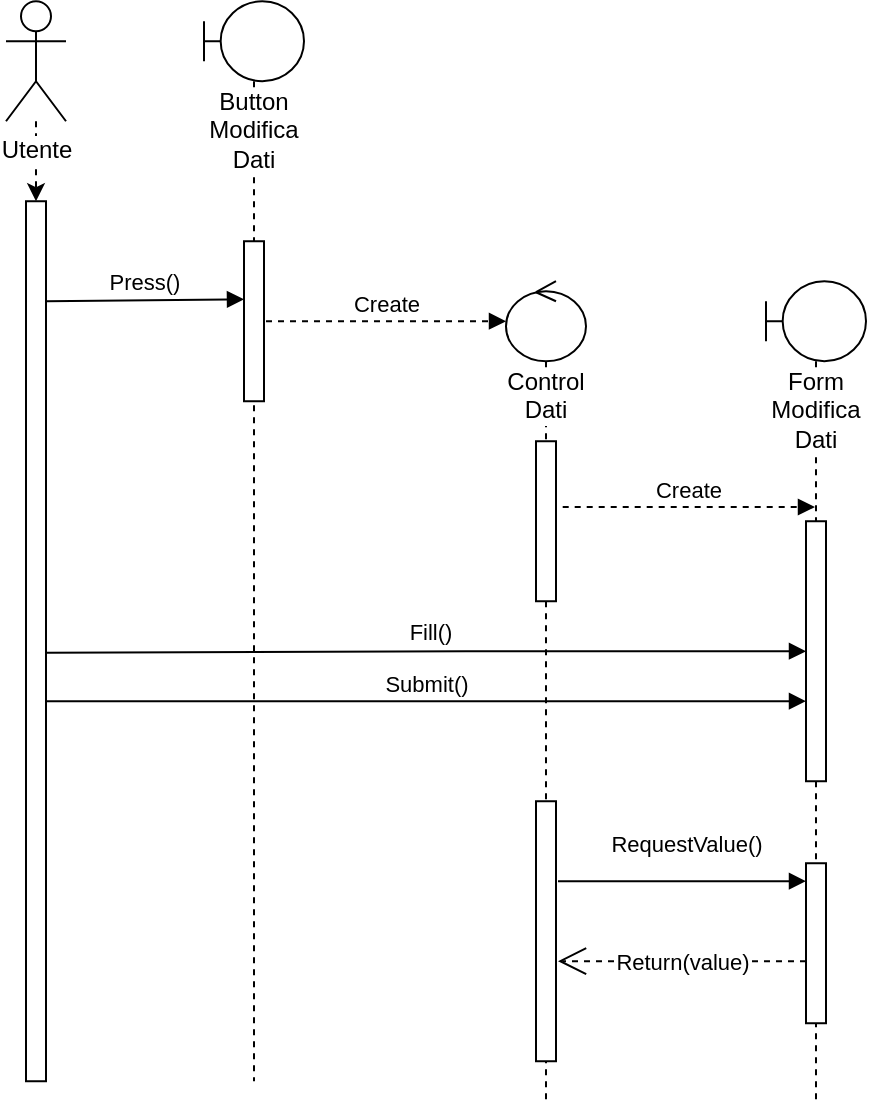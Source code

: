 <mxfile version="12.1.1" type="device" pages="1"><diagram id="o9PhKf0zJQkcECVYMPSk" name="Page-1"><mxGraphModel dx="754" dy="346" grid="1" gridSize="10" guides="1" tooltips="1" connect="1" arrows="1" fold="1" page="1" pageScale="1" pageWidth="827" pageHeight="1169" math="0" shadow="0"><root><mxCell id="0"/><mxCell id="1" parent="0"/><mxCell id="h-FPm5FSculwxlVUr0Z4-89" style="edgeStyle=orthogonalEdgeStyle;rounded=0;orthogonalLoop=1;jettySize=auto;html=1;dashed=1;" edge="1" parent="1" source="h-FPm5FSculwxlVUr0Z4-90" target="h-FPm5FSculwxlVUr0Z4-91"><mxGeometry relative="1" as="geometry"/></mxCell><mxCell id="h-FPm5FSculwxlVUr0Z4-90" value="Utente" style="shape=umlActor;verticalLabelPosition=bottom;labelBackgroundColor=#ffffff;verticalAlign=top;html=1;outlineConnect=0;" vertex="1" parent="1"><mxGeometry x="40" y="38.621" width="30" height="60" as="geometry"/></mxCell><mxCell id="h-FPm5FSculwxlVUr0Z4-91" value="" style="html=1;points=[];perimeter=orthogonalPerimeter;" vertex="1" parent="1"><mxGeometry x="50" y="138.621" width="10" height="440" as="geometry"/></mxCell><mxCell id="h-FPm5FSculwxlVUr0Z4-92" value="Button Modifica&lt;br&gt;Dati" style="shape=umlLifeline;participant=umlBoundary;perimeter=lifelinePerimeter;whiteSpace=wrap;html=1;container=1;collapsible=0;recursiveResize=0;verticalAlign=top;spacingTop=36;labelBackgroundColor=#ffffff;outlineConnect=0;size=40;" vertex="1" parent="1"><mxGeometry x="139" y="38.621" width="50" height="540" as="geometry"/></mxCell><mxCell id="h-FPm5FSculwxlVUr0Z4-93" value="" style="html=1;points=[];perimeter=orthogonalPerimeter;" vertex="1" parent="h-FPm5FSculwxlVUr0Z4-92"><mxGeometry x="20" y="120" width="10" height="80" as="geometry"/></mxCell><mxCell id="h-FPm5FSculwxlVUr0Z4-94" value="Create" style="html=1;verticalAlign=bottom;endArrow=block;dashed=1;" edge="1" parent="h-FPm5FSculwxlVUr0Z4-92"><mxGeometry width="80" relative="1" as="geometry"><mxPoint x="31" y="160" as="sourcePoint"/><mxPoint x="151" y="160" as="targetPoint"/></mxGeometry></mxCell><mxCell id="h-FPm5FSculwxlVUr0Z4-95" value="Press()" style="html=1;verticalAlign=bottom;endArrow=block;entryX=0;entryY=0.363;entryDx=0;entryDy=0;entryPerimeter=0;" edge="1" parent="1" target="h-FPm5FSculwxlVUr0Z4-93"><mxGeometry width="80" relative="1" as="geometry"><mxPoint x="60" y="188.621" as="sourcePoint"/><mxPoint x="156" y="184.621" as="targetPoint"/></mxGeometry></mxCell><mxCell id="h-FPm5FSculwxlVUr0Z4-96" value="Control&lt;br&gt;Dati" style="shape=umlLifeline;participant=umlControl;perimeter=lifelinePerimeter;whiteSpace=wrap;html=1;container=1;collapsible=0;recursiveResize=0;verticalAlign=top;spacingTop=36;labelBackgroundColor=#ffffff;outlineConnect=0;" vertex="1" parent="1"><mxGeometry x="290" y="178.621" width="40" height="410" as="geometry"/></mxCell><mxCell id="h-FPm5FSculwxlVUr0Z4-97" value="" style="html=1;points=[];perimeter=orthogonalPerimeter;" vertex="1" parent="h-FPm5FSculwxlVUr0Z4-96"><mxGeometry x="15" y="80" width="10" height="80" as="geometry"/></mxCell><mxCell id="h-FPm5FSculwxlVUr0Z4-98" value="" style="html=1;points=[];perimeter=orthogonalPerimeter;" vertex="1" parent="h-FPm5FSculwxlVUr0Z4-96"><mxGeometry x="15" y="260" width="10" height="130" as="geometry"/></mxCell><mxCell id="h-FPm5FSculwxlVUr0Z4-99" value="Form&lt;br&gt;Modifica&lt;br&gt;Dati&lt;br&gt;" style="shape=umlLifeline;participant=umlBoundary;perimeter=lifelinePerimeter;whiteSpace=wrap;html=1;container=1;collapsible=0;recursiveResize=0;verticalAlign=top;spacingTop=36;labelBackgroundColor=#ffffff;outlineConnect=0;" vertex="1" parent="1"><mxGeometry x="420" y="178.621" width="50" height="410" as="geometry"/></mxCell><mxCell id="h-FPm5FSculwxlVUr0Z4-100" value="" style="html=1;points=[];perimeter=orthogonalPerimeter;" vertex="1" parent="h-FPm5FSculwxlVUr0Z4-99"><mxGeometry x="20" y="120" width="10" height="130" as="geometry"/></mxCell><mxCell id="h-FPm5FSculwxlVUr0Z4-101" value="" style="html=1;points=[];perimeter=orthogonalPerimeter;" vertex="1" parent="h-FPm5FSculwxlVUr0Z4-99"><mxGeometry x="20" y="291" width="10" height="80" as="geometry"/></mxCell><mxCell id="h-FPm5FSculwxlVUr0Z4-102" value="Create" style="html=1;verticalAlign=bottom;endArrow=block;dashed=1;exitX=1.335;exitY=0.411;exitDx=0;exitDy=0;exitPerimeter=0;" edge="1" parent="1" source="h-FPm5FSculwxlVUr0Z4-97" target="h-FPm5FSculwxlVUr0Z4-99"><mxGeometry width="80" relative="1" as="geometry"><mxPoint x="304" y="218.621" as="sourcePoint"/><mxPoint x="419" y="218.621" as="targetPoint"/></mxGeometry></mxCell><mxCell id="h-FPm5FSculwxlVUr0Z4-103" value="Submit()" style="html=1;verticalAlign=bottom;endArrow=block;entryX=0;entryY=0.692;entryDx=0;entryDy=0;entryPerimeter=0;" edge="1" parent="1" source="h-FPm5FSculwxlVUr0Z4-91" target="h-FPm5FSculwxlVUr0Z4-100"><mxGeometry width="80" relative="1" as="geometry"><mxPoint x="60" y="278.621" as="sourcePoint"/><mxPoint x="140" y="278.621" as="targetPoint"/></mxGeometry></mxCell><mxCell id="h-FPm5FSculwxlVUr0Z4-104" value="Fill()" style="html=1;verticalAlign=bottom;endArrow=block;exitX=1.033;exitY=0.513;exitDx=0;exitDy=0;exitPerimeter=0;" edge="1" parent="1" source="h-FPm5FSculwxlVUr0Z4-91" target="h-FPm5FSculwxlVUr0Z4-100"><mxGeometry x="0.01" y="1" width="80" relative="1" as="geometry"><mxPoint x="60" y="298.621" as="sourcePoint"/><mxPoint x="416" y="300.621" as="targetPoint"/><mxPoint as="offset"/><Array as="points"><mxPoint x="280" y="363.621"/></Array></mxGeometry></mxCell><mxCell id="h-FPm5FSculwxlVUr0Z4-105" value="RequestValue()" style="html=1;verticalAlign=bottom;endArrow=block;entryX=0;entryY=0.112;entryDx=0;entryDy=0;entryPerimeter=0;" edge="1" parent="1" target="h-FPm5FSculwxlVUr0Z4-101"><mxGeometry x="0.032" y="10" width="80" relative="1" as="geometry"><mxPoint x="316" y="478.621" as="sourcePoint"/><mxPoint x="440" y="480.621" as="targetPoint"/><mxPoint as="offset"/></mxGeometry></mxCell><mxCell id="h-FPm5FSculwxlVUr0Z4-106" value="Return(value)" style="endArrow=open;endSize=12;dashed=1;html=1;entryX=1.1;entryY=0.615;entryDx=0;entryDy=0;entryPerimeter=0;exitX=0;exitY=0.612;exitDx=0;exitDy=0;exitPerimeter=0;" edge="1" parent="1" source="h-FPm5FSculwxlVUr0Z4-101" target="h-FPm5FSculwxlVUr0Z4-98"><mxGeometry width="160" relative="1" as="geometry"><mxPoint x="160" y="698.621" as="sourcePoint"/><mxPoint x="350" y="538.621" as="targetPoint"/></mxGeometry></mxCell></root></mxGraphModel></diagram></mxfile>